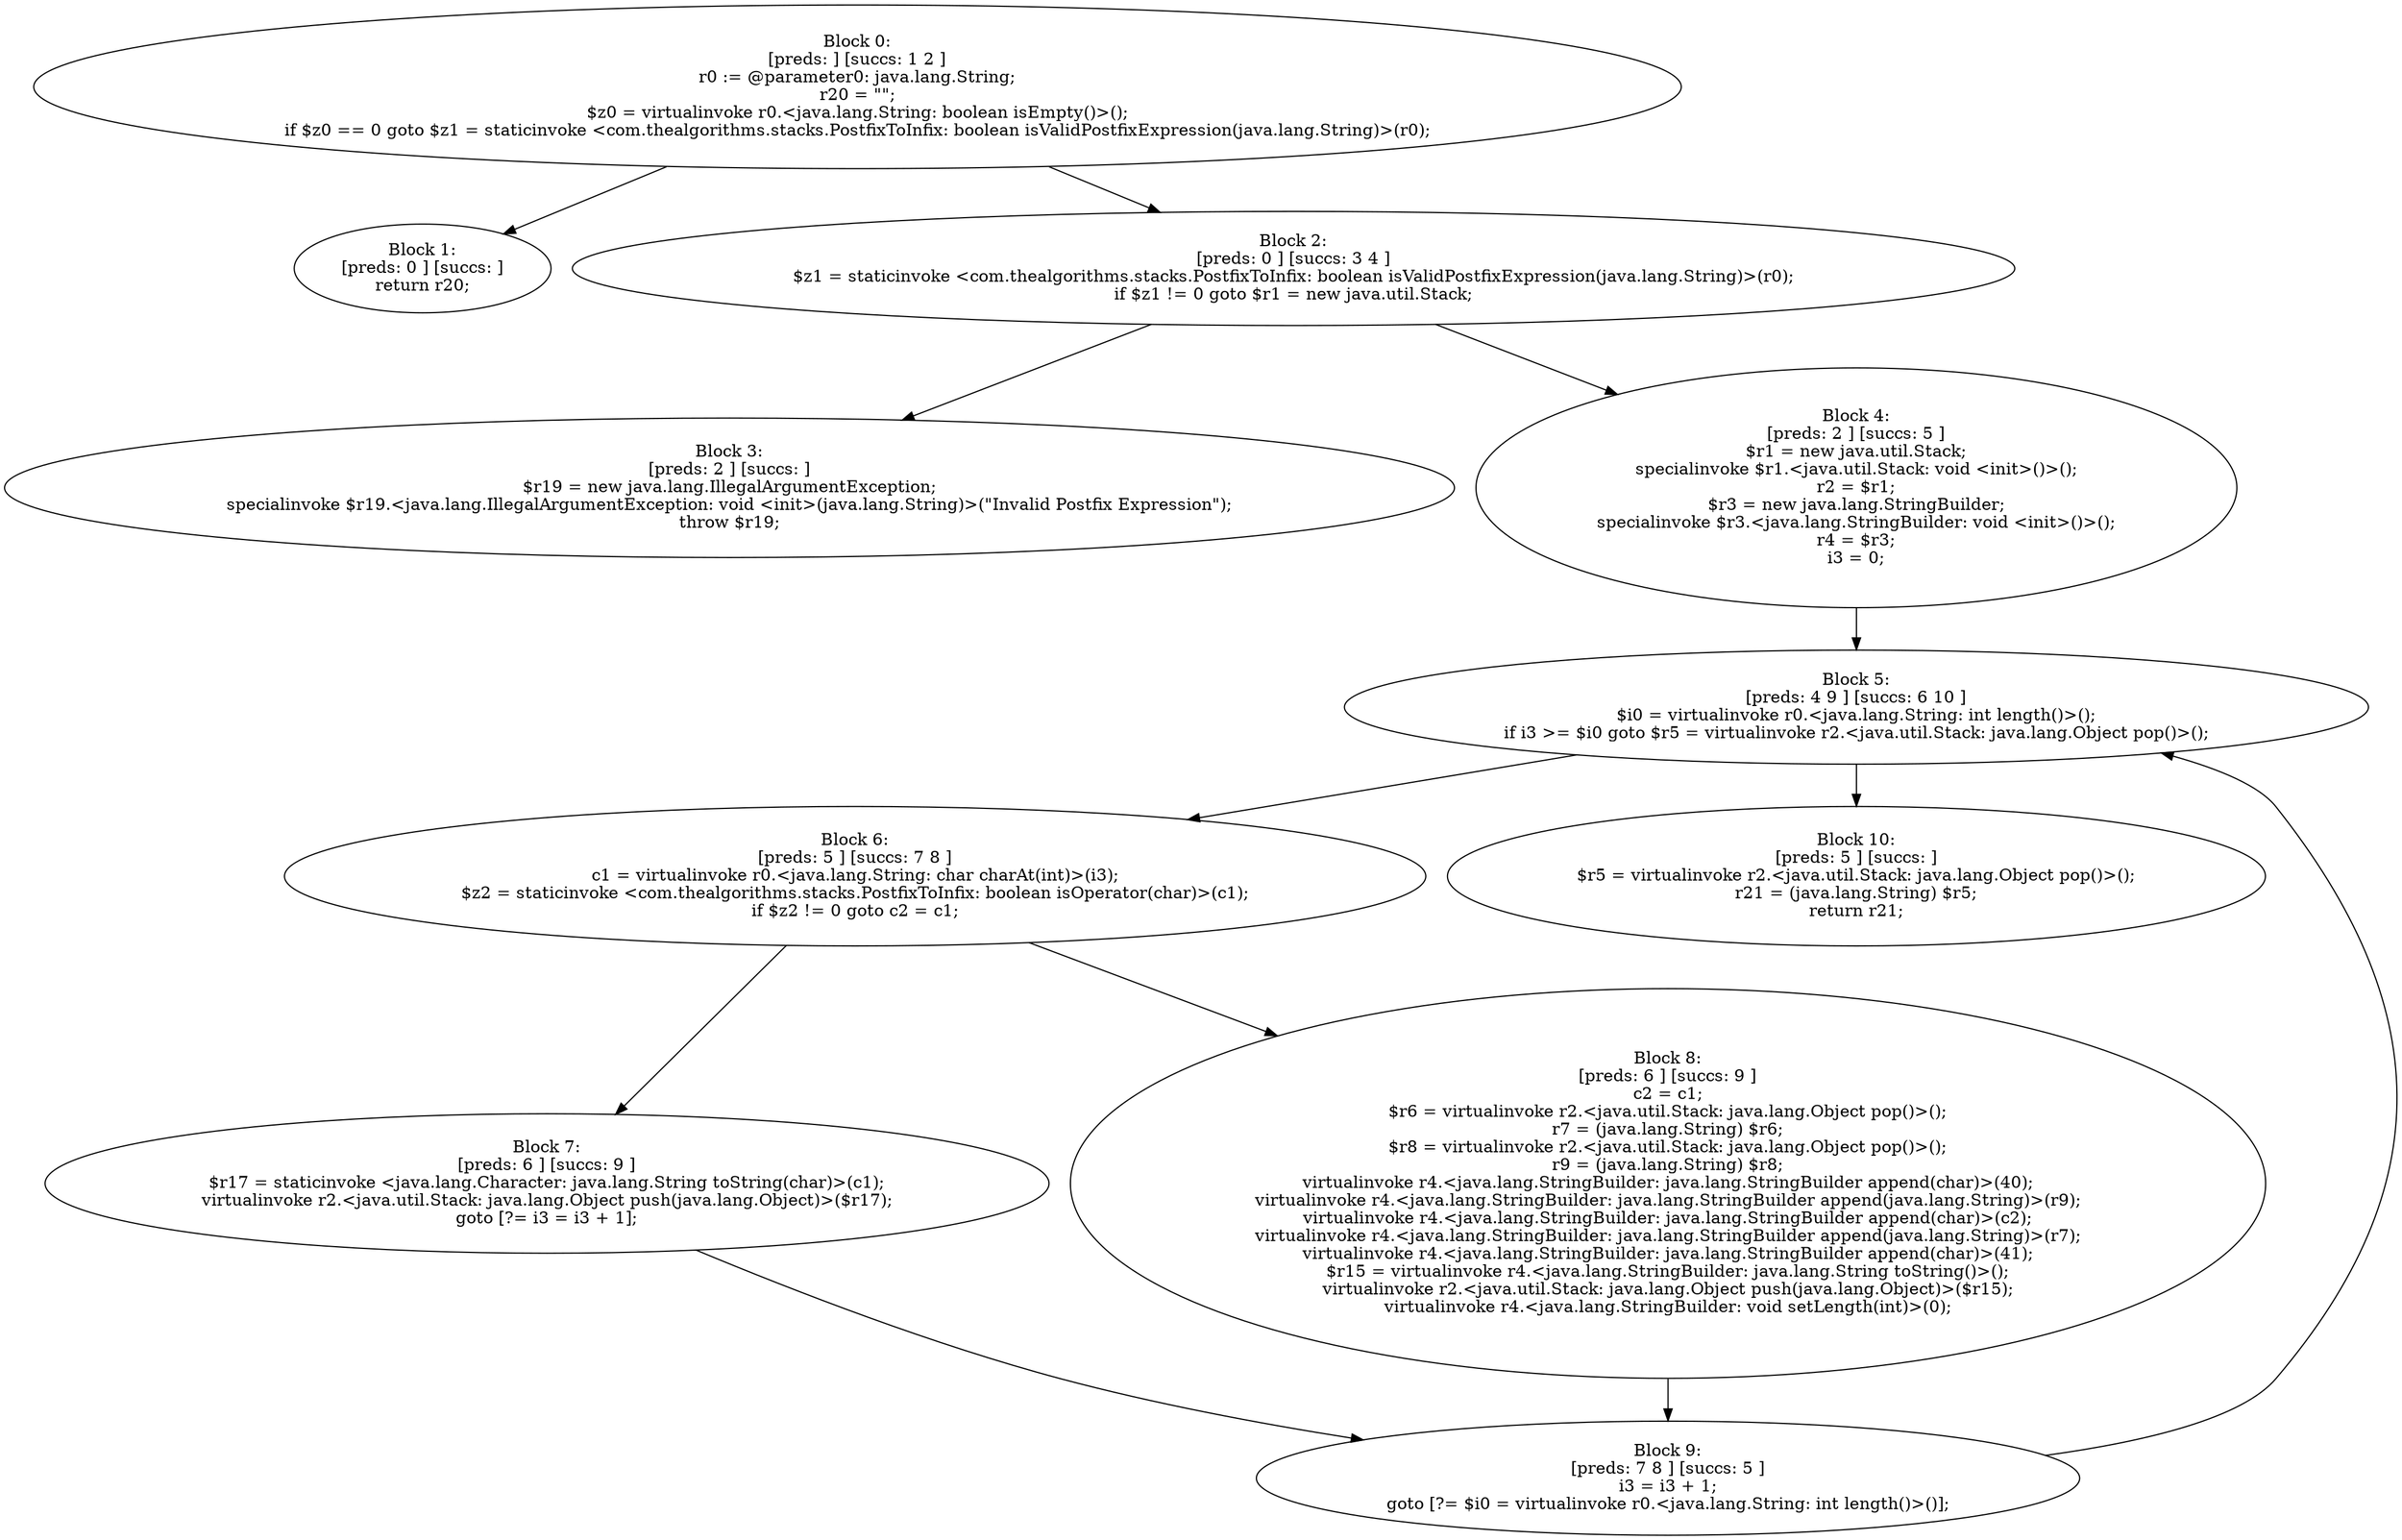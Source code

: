 digraph "unitGraph" {
    "Block 0:
[preds: ] [succs: 1 2 ]
r0 := @parameter0: java.lang.String;
r20 = \"\";
$z0 = virtualinvoke r0.<java.lang.String: boolean isEmpty()>();
if $z0 == 0 goto $z1 = staticinvoke <com.thealgorithms.stacks.PostfixToInfix: boolean isValidPostfixExpression(java.lang.String)>(r0);
"
    "Block 1:
[preds: 0 ] [succs: ]
return r20;
"
    "Block 2:
[preds: 0 ] [succs: 3 4 ]
$z1 = staticinvoke <com.thealgorithms.stacks.PostfixToInfix: boolean isValidPostfixExpression(java.lang.String)>(r0);
if $z1 != 0 goto $r1 = new java.util.Stack;
"
    "Block 3:
[preds: 2 ] [succs: ]
$r19 = new java.lang.IllegalArgumentException;
specialinvoke $r19.<java.lang.IllegalArgumentException: void <init>(java.lang.String)>(\"Invalid Postfix Expression\");
throw $r19;
"
    "Block 4:
[preds: 2 ] [succs: 5 ]
$r1 = new java.util.Stack;
specialinvoke $r1.<java.util.Stack: void <init>()>();
r2 = $r1;
$r3 = new java.lang.StringBuilder;
specialinvoke $r3.<java.lang.StringBuilder: void <init>()>();
r4 = $r3;
i3 = 0;
"
    "Block 5:
[preds: 4 9 ] [succs: 6 10 ]
$i0 = virtualinvoke r0.<java.lang.String: int length()>();
if i3 >= $i0 goto $r5 = virtualinvoke r2.<java.util.Stack: java.lang.Object pop()>();
"
    "Block 6:
[preds: 5 ] [succs: 7 8 ]
c1 = virtualinvoke r0.<java.lang.String: char charAt(int)>(i3);
$z2 = staticinvoke <com.thealgorithms.stacks.PostfixToInfix: boolean isOperator(char)>(c1);
if $z2 != 0 goto c2 = c1;
"
    "Block 7:
[preds: 6 ] [succs: 9 ]
$r17 = staticinvoke <java.lang.Character: java.lang.String toString(char)>(c1);
virtualinvoke r2.<java.util.Stack: java.lang.Object push(java.lang.Object)>($r17);
goto [?= i3 = i3 + 1];
"
    "Block 8:
[preds: 6 ] [succs: 9 ]
c2 = c1;
$r6 = virtualinvoke r2.<java.util.Stack: java.lang.Object pop()>();
r7 = (java.lang.String) $r6;
$r8 = virtualinvoke r2.<java.util.Stack: java.lang.Object pop()>();
r9 = (java.lang.String) $r8;
virtualinvoke r4.<java.lang.StringBuilder: java.lang.StringBuilder append(char)>(40);
virtualinvoke r4.<java.lang.StringBuilder: java.lang.StringBuilder append(java.lang.String)>(r9);
virtualinvoke r4.<java.lang.StringBuilder: java.lang.StringBuilder append(char)>(c2);
virtualinvoke r4.<java.lang.StringBuilder: java.lang.StringBuilder append(java.lang.String)>(r7);
virtualinvoke r4.<java.lang.StringBuilder: java.lang.StringBuilder append(char)>(41);
$r15 = virtualinvoke r4.<java.lang.StringBuilder: java.lang.String toString()>();
virtualinvoke r2.<java.util.Stack: java.lang.Object push(java.lang.Object)>($r15);
virtualinvoke r4.<java.lang.StringBuilder: void setLength(int)>(0);
"
    "Block 9:
[preds: 7 8 ] [succs: 5 ]
i3 = i3 + 1;
goto [?= $i0 = virtualinvoke r0.<java.lang.String: int length()>()];
"
    "Block 10:
[preds: 5 ] [succs: ]
$r5 = virtualinvoke r2.<java.util.Stack: java.lang.Object pop()>();
r21 = (java.lang.String) $r5;
return r21;
"
    "Block 0:
[preds: ] [succs: 1 2 ]
r0 := @parameter0: java.lang.String;
r20 = \"\";
$z0 = virtualinvoke r0.<java.lang.String: boolean isEmpty()>();
if $z0 == 0 goto $z1 = staticinvoke <com.thealgorithms.stacks.PostfixToInfix: boolean isValidPostfixExpression(java.lang.String)>(r0);
"->"Block 1:
[preds: 0 ] [succs: ]
return r20;
";
    "Block 0:
[preds: ] [succs: 1 2 ]
r0 := @parameter0: java.lang.String;
r20 = \"\";
$z0 = virtualinvoke r0.<java.lang.String: boolean isEmpty()>();
if $z0 == 0 goto $z1 = staticinvoke <com.thealgorithms.stacks.PostfixToInfix: boolean isValidPostfixExpression(java.lang.String)>(r0);
"->"Block 2:
[preds: 0 ] [succs: 3 4 ]
$z1 = staticinvoke <com.thealgorithms.stacks.PostfixToInfix: boolean isValidPostfixExpression(java.lang.String)>(r0);
if $z1 != 0 goto $r1 = new java.util.Stack;
";
    "Block 2:
[preds: 0 ] [succs: 3 4 ]
$z1 = staticinvoke <com.thealgorithms.stacks.PostfixToInfix: boolean isValidPostfixExpression(java.lang.String)>(r0);
if $z1 != 0 goto $r1 = new java.util.Stack;
"->"Block 3:
[preds: 2 ] [succs: ]
$r19 = new java.lang.IllegalArgumentException;
specialinvoke $r19.<java.lang.IllegalArgumentException: void <init>(java.lang.String)>(\"Invalid Postfix Expression\");
throw $r19;
";
    "Block 2:
[preds: 0 ] [succs: 3 4 ]
$z1 = staticinvoke <com.thealgorithms.stacks.PostfixToInfix: boolean isValidPostfixExpression(java.lang.String)>(r0);
if $z1 != 0 goto $r1 = new java.util.Stack;
"->"Block 4:
[preds: 2 ] [succs: 5 ]
$r1 = new java.util.Stack;
specialinvoke $r1.<java.util.Stack: void <init>()>();
r2 = $r1;
$r3 = new java.lang.StringBuilder;
specialinvoke $r3.<java.lang.StringBuilder: void <init>()>();
r4 = $r3;
i3 = 0;
";
    "Block 4:
[preds: 2 ] [succs: 5 ]
$r1 = new java.util.Stack;
specialinvoke $r1.<java.util.Stack: void <init>()>();
r2 = $r1;
$r3 = new java.lang.StringBuilder;
specialinvoke $r3.<java.lang.StringBuilder: void <init>()>();
r4 = $r3;
i3 = 0;
"->"Block 5:
[preds: 4 9 ] [succs: 6 10 ]
$i0 = virtualinvoke r0.<java.lang.String: int length()>();
if i3 >= $i0 goto $r5 = virtualinvoke r2.<java.util.Stack: java.lang.Object pop()>();
";
    "Block 5:
[preds: 4 9 ] [succs: 6 10 ]
$i0 = virtualinvoke r0.<java.lang.String: int length()>();
if i3 >= $i0 goto $r5 = virtualinvoke r2.<java.util.Stack: java.lang.Object pop()>();
"->"Block 6:
[preds: 5 ] [succs: 7 8 ]
c1 = virtualinvoke r0.<java.lang.String: char charAt(int)>(i3);
$z2 = staticinvoke <com.thealgorithms.stacks.PostfixToInfix: boolean isOperator(char)>(c1);
if $z2 != 0 goto c2 = c1;
";
    "Block 5:
[preds: 4 9 ] [succs: 6 10 ]
$i0 = virtualinvoke r0.<java.lang.String: int length()>();
if i3 >= $i0 goto $r5 = virtualinvoke r2.<java.util.Stack: java.lang.Object pop()>();
"->"Block 10:
[preds: 5 ] [succs: ]
$r5 = virtualinvoke r2.<java.util.Stack: java.lang.Object pop()>();
r21 = (java.lang.String) $r5;
return r21;
";
    "Block 6:
[preds: 5 ] [succs: 7 8 ]
c1 = virtualinvoke r0.<java.lang.String: char charAt(int)>(i3);
$z2 = staticinvoke <com.thealgorithms.stacks.PostfixToInfix: boolean isOperator(char)>(c1);
if $z2 != 0 goto c2 = c1;
"->"Block 7:
[preds: 6 ] [succs: 9 ]
$r17 = staticinvoke <java.lang.Character: java.lang.String toString(char)>(c1);
virtualinvoke r2.<java.util.Stack: java.lang.Object push(java.lang.Object)>($r17);
goto [?= i3 = i3 + 1];
";
    "Block 6:
[preds: 5 ] [succs: 7 8 ]
c1 = virtualinvoke r0.<java.lang.String: char charAt(int)>(i3);
$z2 = staticinvoke <com.thealgorithms.stacks.PostfixToInfix: boolean isOperator(char)>(c1);
if $z2 != 0 goto c2 = c1;
"->"Block 8:
[preds: 6 ] [succs: 9 ]
c2 = c1;
$r6 = virtualinvoke r2.<java.util.Stack: java.lang.Object pop()>();
r7 = (java.lang.String) $r6;
$r8 = virtualinvoke r2.<java.util.Stack: java.lang.Object pop()>();
r9 = (java.lang.String) $r8;
virtualinvoke r4.<java.lang.StringBuilder: java.lang.StringBuilder append(char)>(40);
virtualinvoke r4.<java.lang.StringBuilder: java.lang.StringBuilder append(java.lang.String)>(r9);
virtualinvoke r4.<java.lang.StringBuilder: java.lang.StringBuilder append(char)>(c2);
virtualinvoke r4.<java.lang.StringBuilder: java.lang.StringBuilder append(java.lang.String)>(r7);
virtualinvoke r4.<java.lang.StringBuilder: java.lang.StringBuilder append(char)>(41);
$r15 = virtualinvoke r4.<java.lang.StringBuilder: java.lang.String toString()>();
virtualinvoke r2.<java.util.Stack: java.lang.Object push(java.lang.Object)>($r15);
virtualinvoke r4.<java.lang.StringBuilder: void setLength(int)>(0);
";
    "Block 7:
[preds: 6 ] [succs: 9 ]
$r17 = staticinvoke <java.lang.Character: java.lang.String toString(char)>(c1);
virtualinvoke r2.<java.util.Stack: java.lang.Object push(java.lang.Object)>($r17);
goto [?= i3 = i3 + 1];
"->"Block 9:
[preds: 7 8 ] [succs: 5 ]
i3 = i3 + 1;
goto [?= $i0 = virtualinvoke r0.<java.lang.String: int length()>()];
";
    "Block 8:
[preds: 6 ] [succs: 9 ]
c2 = c1;
$r6 = virtualinvoke r2.<java.util.Stack: java.lang.Object pop()>();
r7 = (java.lang.String) $r6;
$r8 = virtualinvoke r2.<java.util.Stack: java.lang.Object pop()>();
r9 = (java.lang.String) $r8;
virtualinvoke r4.<java.lang.StringBuilder: java.lang.StringBuilder append(char)>(40);
virtualinvoke r4.<java.lang.StringBuilder: java.lang.StringBuilder append(java.lang.String)>(r9);
virtualinvoke r4.<java.lang.StringBuilder: java.lang.StringBuilder append(char)>(c2);
virtualinvoke r4.<java.lang.StringBuilder: java.lang.StringBuilder append(java.lang.String)>(r7);
virtualinvoke r4.<java.lang.StringBuilder: java.lang.StringBuilder append(char)>(41);
$r15 = virtualinvoke r4.<java.lang.StringBuilder: java.lang.String toString()>();
virtualinvoke r2.<java.util.Stack: java.lang.Object push(java.lang.Object)>($r15);
virtualinvoke r4.<java.lang.StringBuilder: void setLength(int)>(0);
"->"Block 9:
[preds: 7 8 ] [succs: 5 ]
i3 = i3 + 1;
goto [?= $i0 = virtualinvoke r0.<java.lang.String: int length()>()];
";
    "Block 9:
[preds: 7 8 ] [succs: 5 ]
i3 = i3 + 1;
goto [?= $i0 = virtualinvoke r0.<java.lang.String: int length()>()];
"->"Block 5:
[preds: 4 9 ] [succs: 6 10 ]
$i0 = virtualinvoke r0.<java.lang.String: int length()>();
if i3 >= $i0 goto $r5 = virtualinvoke r2.<java.util.Stack: java.lang.Object pop()>();
";
}
